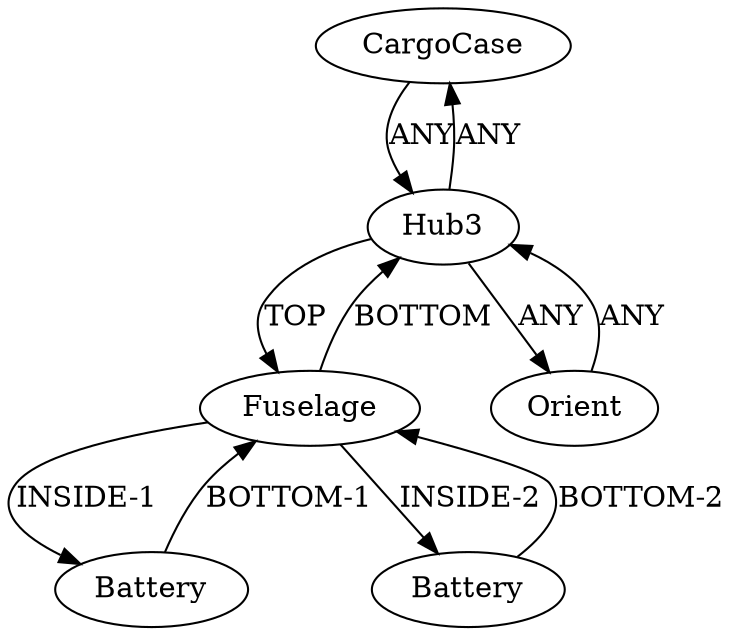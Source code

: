 /* Created by igraph 0.10.2 */
digraph {
  0 [
    instance=CargoCase_instance_1
    label=CargoCase
  ];
  1 [
    instance=Fuselage_instance_1
    label=Fuselage
  ];
  2 [
    instance=Hub3_instance_4
    label=Hub3
  ];
  3 [
    instance=Battery_instance_1
    label=Battery
  ];
  4 [
    instance=Battery_instance_2
    label=Battery
  ];
  5 [
    instance=Orient
    label=Orient
  ];

  0 -> 2 [
    label=ANY
  ];
  1 -> 2 [
    label=BOTTOM
  ];
  1 -> 3 [
    label="INSIDE-1"
  ];
  1 -> 4 [
    label="INSIDE-2"
  ];
  2 -> 0 [
    label=ANY
  ];
  2 -> 1 [
    label=TOP
  ];
  2 -> 5 [
    label=ANY
  ];
  3 -> 1 [
    label="BOTTOM-1"
  ];
  4 -> 1 [
    label="BOTTOM-2"
  ];
  5 -> 2 [
    label=ANY
  ];
}
